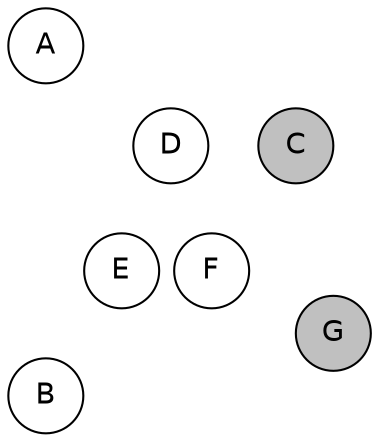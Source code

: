 
graph {

layout = circo;
mindist = .1

node [shape = circle, fontname = Helvetica, margin = 0, style = filled]
edge [style=invis]

subgraph 1 {
	E -- F -- F# -- G -- G# -- A -- A# -- B -- C -- C# -- D -- D# -- E
}

C [fillcolor = gray];
C# [fillcolor = gray];
D [fillcolor = white];
D# [fillcolor = gray];
E [fillcolor = white];
F [fillcolor = white];
F# [fillcolor = white];
G [fillcolor = gray];
G# [fillcolor = gray];
A [fillcolor = white];
A# [fillcolor = cadetblue1];
B [fillcolor = white];
}
